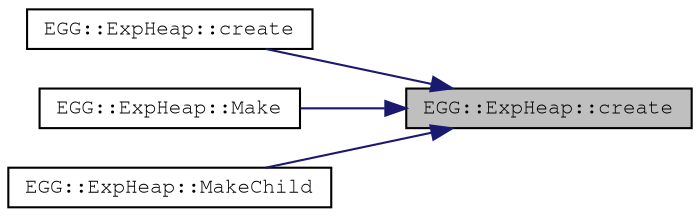 digraph "EGG::ExpHeap::create"
{
 // LATEX_PDF_SIZE
  edge [fontname="FreeMono",fontsize="10",labelfontname="FreeMono",labelfontsize="10"];
  node [fontname="FreeMono",fontsize="10",shape=record];
  rankdir="RL";
  Node1 [label="EGG::ExpHeap::create",height=0.2,width=0.4,color="black", fillcolor="grey75", style="filled", fontcolor="black",tooltip="Create an EGG ExpHeap and wrapped MEM ExpHeap in a certain region."];
  Node1 -> Node2 [dir="back",color="midnightblue",fontsize="10",style="solid",fontname="FreeMono"];
  Node2 [label="EGG::ExpHeap::create",height=0.2,width=0.4,color="black", fillcolor="white", style="filled",URL="$class_e_g_g_1_1_exp_heap.html#a4dc8ac772f8f66133d05d9749d4ef0b9",tooltip="Create a new ExpHeap as a child of an existing heap."];
  Node1 -> Node3 [dir="back",color="midnightblue",fontsize="10",style="solid",fontname="FreeMono"];
  Node3 [label="EGG::ExpHeap::Make",height=0.2,width=0.4,color="black", fillcolor="white", style="filled",URL="$class_e_g_g_1_1_exp_heap.html#a9f0c85d7096198820ee274575a411712",tooltip="There's no evidence of this macro/inline function existing, but it makes future work a lot cleaner."];
  Node1 -> Node4 [dir="back",color="midnightblue",fontsize="10",style="solid",fontname="FreeMono"];
  Node4 [label="EGG::ExpHeap::MakeChild",height=0.2,width=0.4,color="black", fillcolor="white", style="filled",URL="$class_e_g_g_1_1_exp_heap.html#ab3944ac7bf7625414d36a0fd46195ed2",tooltip="There's no evidence of this macro/inline function existing, but it makes future work a lot cleaner."];
}
